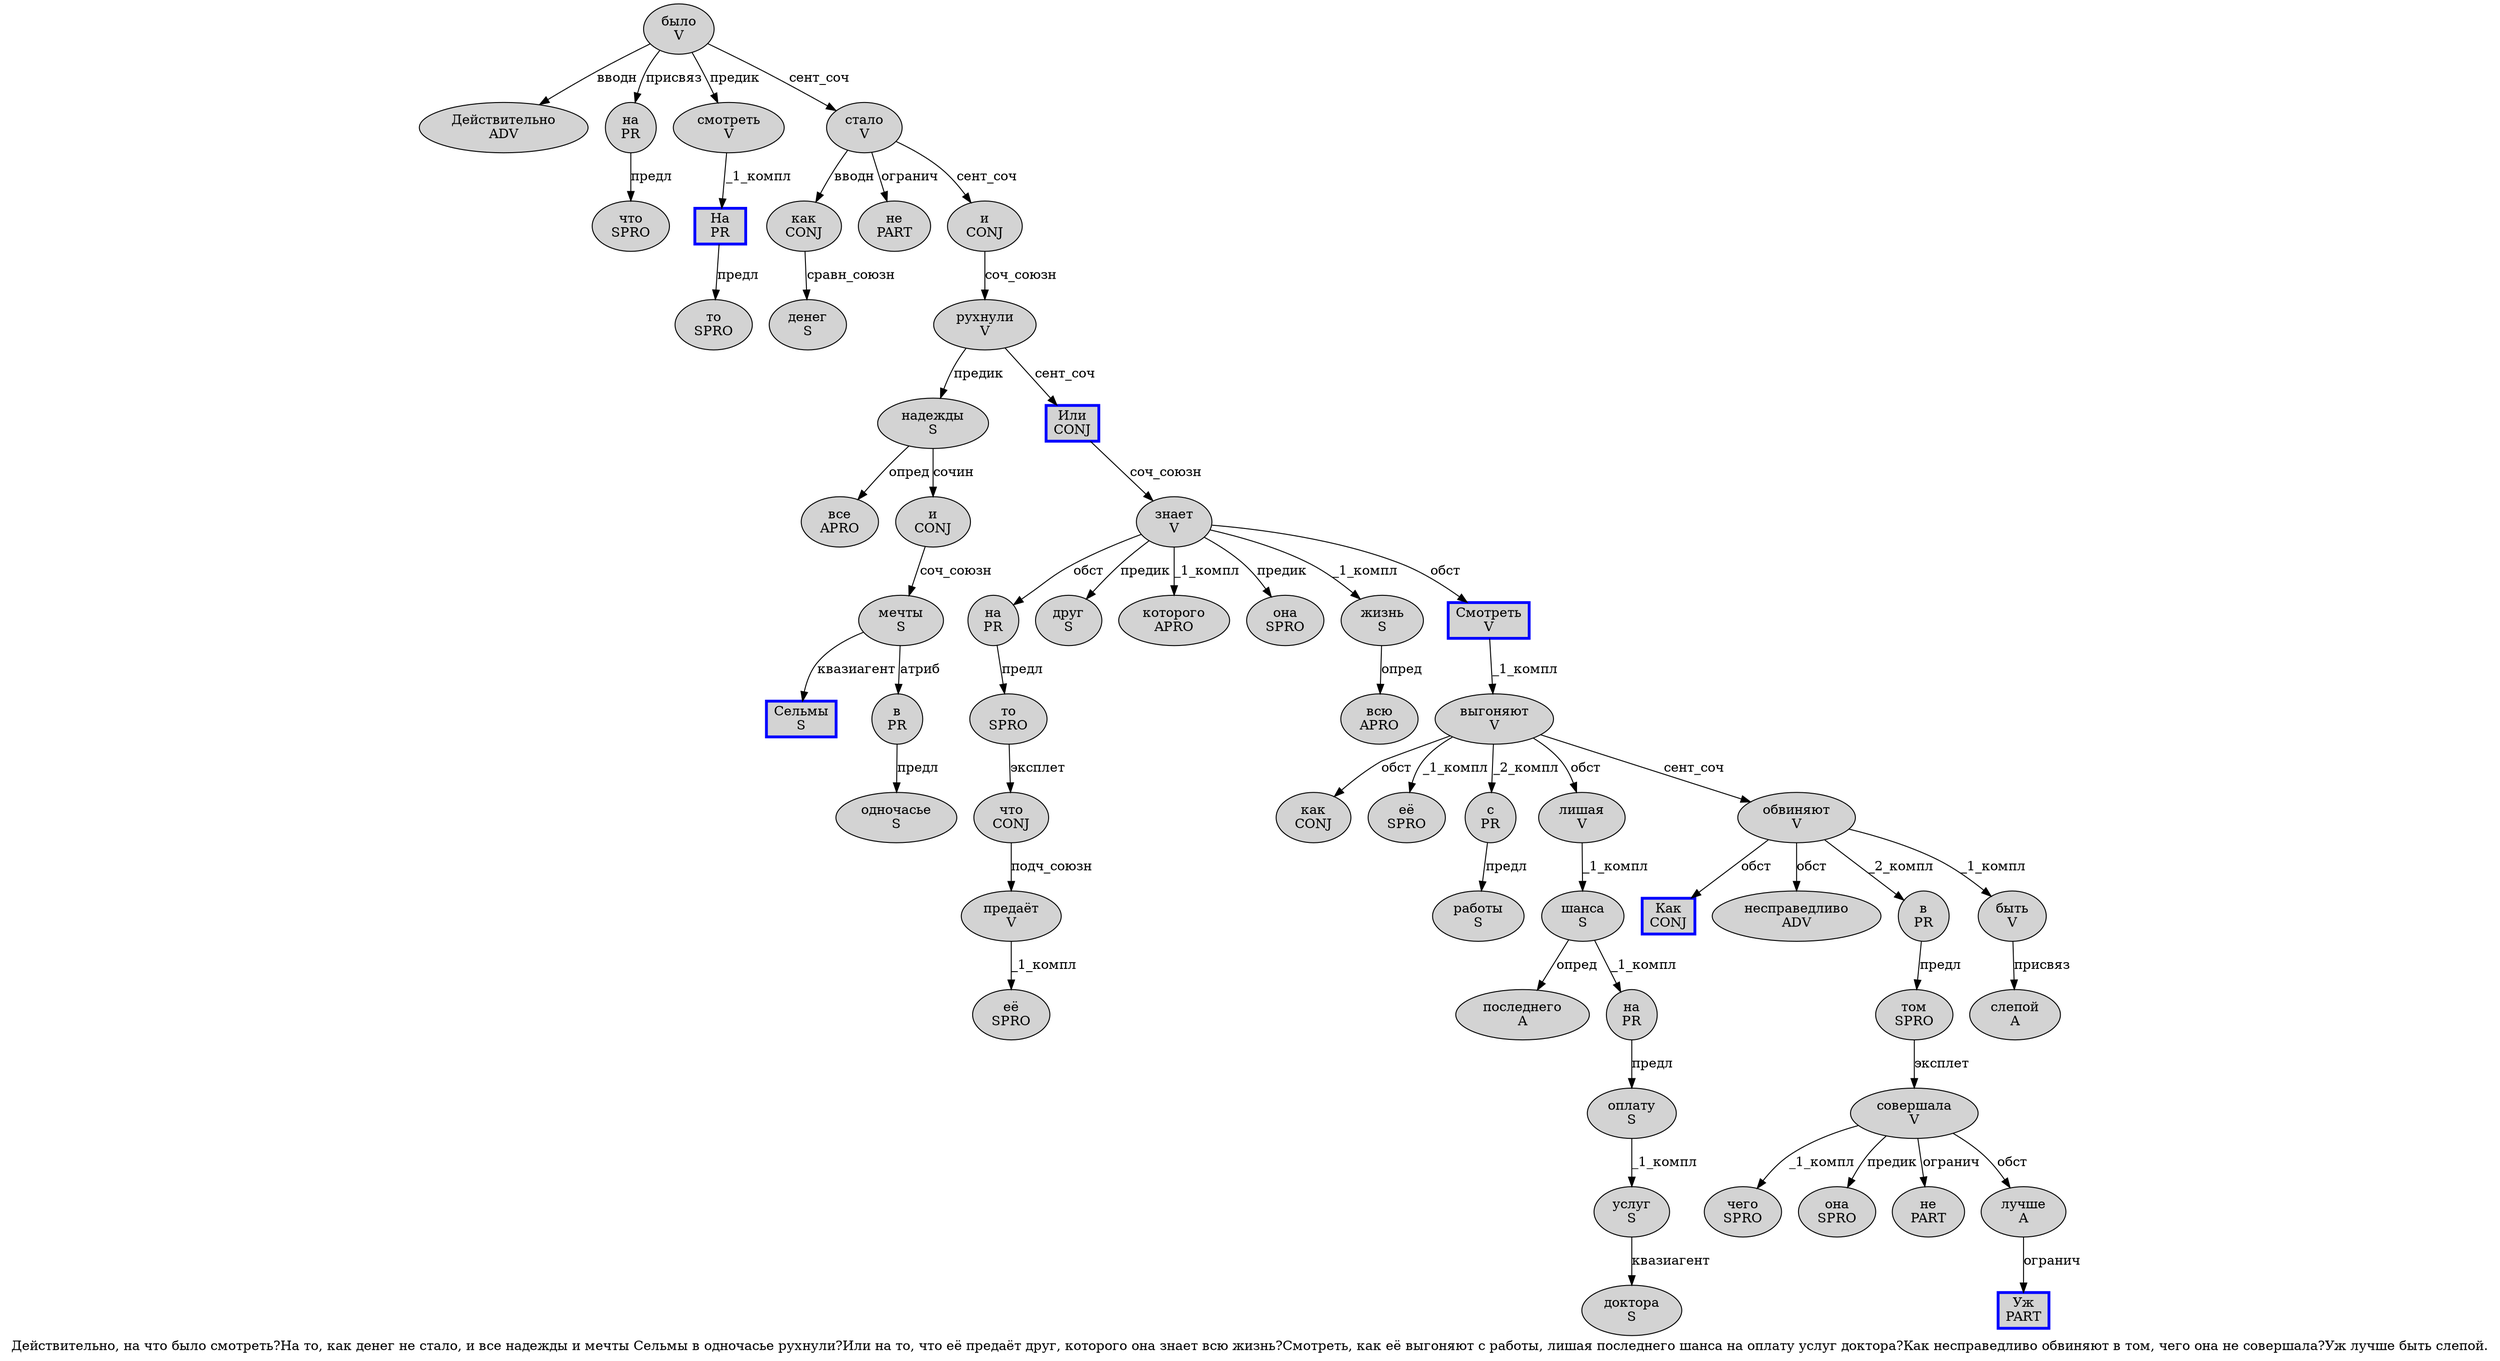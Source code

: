 digraph SENTENCE_387 {
	graph [label="Действительно, на что было смотреть?На то, как денег не стало, и все надежды и мечты Сельмы в одночасье рухнули?Или на то, что её предаёт друг, которого она знает всю жизнь?Смотреть, как её выгоняют с работы, лишая последнего шанса на оплату услуг доктора?Как несправедливо обвиняют в том, чего она не совершала?Уж лучше быть слепой."]
	node [style=filled]
		0 [label="Действительно
ADV" color="" fillcolor=lightgray penwidth=1 shape=ellipse]
		2 [label="на
PR" color="" fillcolor=lightgray penwidth=1 shape=ellipse]
		3 [label="что
SPRO" color="" fillcolor=lightgray penwidth=1 shape=ellipse]
		4 [label="было
V" color="" fillcolor=lightgray penwidth=1 shape=ellipse]
		5 [label="смотреть
V" color="" fillcolor=lightgray penwidth=1 shape=ellipse]
		7 [label="На
PR" color=blue fillcolor=lightgray penwidth=3 shape=box]
		8 [label="то
SPRO" color="" fillcolor=lightgray penwidth=1 shape=ellipse]
		10 [label="как
CONJ" color="" fillcolor=lightgray penwidth=1 shape=ellipse]
		11 [label="денег
S" color="" fillcolor=lightgray penwidth=1 shape=ellipse]
		12 [label="не
PART" color="" fillcolor=lightgray penwidth=1 shape=ellipse]
		13 [label="стало
V" color="" fillcolor=lightgray penwidth=1 shape=ellipse]
		15 [label="и
CONJ" color="" fillcolor=lightgray penwidth=1 shape=ellipse]
		16 [label="все
APRO" color="" fillcolor=lightgray penwidth=1 shape=ellipse]
		17 [label="надежды
S" color="" fillcolor=lightgray penwidth=1 shape=ellipse]
		18 [label="и
CONJ" color="" fillcolor=lightgray penwidth=1 shape=ellipse]
		19 [label="мечты
S" color="" fillcolor=lightgray penwidth=1 shape=ellipse]
		20 [label="Сельмы
S" color=blue fillcolor=lightgray penwidth=3 shape=box]
		21 [label="в
PR" color="" fillcolor=lightgray penwidth=1 shape=ellipse]
		22 [label="одночасье
S" color="" fillcolor=lightgray penwidth=1 shape=ellipse]
		23 [label="рухнули
V" color="" fillcolor=lightgray penwidth=1 shape=ellipse]
		25 [label="Или
CONJ" color=blue fillcolor=lightgray penwidth=3 shape=box]
		26 [label="на
PR" color="" fillcolor=lightgray penwidth=1 shape=ellipse]
		27 [label="то
SPRO" color="" fillcolor=lightgray penwidth=1 shape=ellipse]
		29 [label="что
CONJ" color="" fillcolor=lightgray penwidth=1 shape=ellipse]
		30 [label="её
SPRO" color="" fillcolor=lightgray penwidth=1 shape=ellipse]
		31 [label="предаёт
V" color="" fillcolor=lightgray penwidth=1 shape=ellipse]
		32 [label="друг
S" color="" fillcolor=lightgray penwidth=1 shape=ellipse]
		34 [label="которого
APRO" color="" fillcolor=lightgray penwidth=1 shape=ellipse]
		35 [label="она
SPRO" color="" fillcolor=lightgray penwidth=1 shape=ellipse]
		36 [label="знает
V" color="" fillcolor=lightgray penwidth=1 shape=ellipse]
		37 [label="всю
APRO" color="" fillcolor=lightgray penwidth=1 shape=ellipse]
		38 [label="жизнь
S" color="" fillcolor=lightgray penwidth=1 shape=ellipse]
		40 [label="Смотреть
V" color=blue fillcolor=lightgray penwidth=3 shape=box]
		42 [label="как
CONJ" color="" fillcolor=lightgray penwidth=1 shape=ellipse]
		43 [label="её
SPRO" color="" fillcolor=lightgray penwidth=1 shape=ellipse]
		44 [label="выгоняют
V" color="" fillcolor=lightgray penwidth=1 shape=ellipse]
		45 [label="с
PR" color="" fillcolor=lightgray penwidth=1 shape=ellipse]
		46 [label="работы
S" color="" fillcolor=lightgray penwidth=1 shape=ellipse]
		48 [label="лишая
V" color="" fillcolor=lightgray penwidth=1 shape=ellipse]
		49 [label="последнего
A" color="" fillcolor=lightgray penwidth=1 shape=ellipse]
		50 [label="шанса
S" color="" fillcolor=lightgray penwidth=1 shape=ellipse]
		51 [label="на
PR" color="" fillcolor=lightgray penwidth=1 shape=ellipse]
		52 [label="оплату
S" color="" fillcolor=lightgray penwidth=1 shape=ellipse]
		53 [label="услуг
S" color="" fillcolor=lightgray penwidth=1 shape=ellipse]
		54 [label="доктора
S" color="" fillcolor=lightgray penwidth=1 shape=ellipse]
		56 [label="Как
CONJ" color=blue fillcolor=lightgray penwidth=3 shape=box]
		57 [label="несправедливо
ADV" color="" fillcolor=lightgray penwidth=1 shape=ellipse]
		58 [label="обвиняют
V" color="" fillcolor=lightgray penwidth=1 shape=ellipse]
		59 [label="в
PR" color="" fillcolor=lightgray penwidth=1 shape=ellipse]
		60 [label="том
SPRO" color="" fillcolor=lightgray penwidth=1 shape=ellipse]
		62 [label="чего
SPRO" color="" fillcolor=lightgray penwidth=1 shape=ellipse]
		63 [label="она
SPRO" color="" fillcolor=lightgray penwidth=1 shape=ellipse]
		64 [label="не
PART" color="" fillcolor=lightgray penwidth=1 shape=ellipse]
		65 [label="совершала
V" color="" fillcolor=lightgray penwidth=1 shape=ellipse]
		67 [label="Уж
PART" color=blue fillcolor=lightgray penwidth=3 shape=box]
		68 [label="лучше
A" color="" fillcolor=lightgray penwidth=1 shape=ellipse]
		69 [label="быть
V" color="" fillcolor=lightgray penwidth=1 shape=ellipse]
		70 [label="слепой
A" color="" fillcolor=lightgray penwidth=1 shape=ellipse]
			51 -> 52 [label="предл"]
			40 -> 44 [label="_1_компл"]
			36 -> 26 [label="обст"]
			36 -> 32 [label="предик"]
			36 -> 34 [label="_1_компл"]
			36 -> 35 [label="предик"]
			36 -> 38 [label="_1_компл"]
			36 -> 40 [label="обст"]
			48 -> 50 [label="_1_компл"]
			69 -> 70 [label="присвяз"]
			45 -> 46 [label="предл"]
			38 -> 37 [label="опред"]
			26 -> 27 [label="предл"]
			31 -> 30 [label="_1_компл"]
			50 -> 49 [label="опред"]
			50 -> 51 [label="_1_компл"]
			53 -> 54 [label="квазиагент"]
			65 -> 62 [label="_1_компл"]
			65 -> 63 [label="предик"]
			65 -> 64 [label="огранич"]
			65 -> 68 [label="обст"]
			13 -> 10 [label="вводн"]
			13 -> 12 [label="огранич"]
			13 -> 15 [label="сент_соч"]
			23 -> 17 [label="предик"]
			23 -> 25 [label="сент_соч"]
			27 -> 29 [label="эксплет"]
			19 -> 20 [label="квазиагент"]
			19 -> 21 [label="атриб"]
			5 -> 7 [label="_1_компл"]
			68 -> 67 [label="огранич"]
			2 -> 3 [label="предл"]
			17 -> 16 [label="опред"]
			17 -> 18 [label="сочин"]
			10 -> 11 [label="сравн_союзн"]
			29 -> 31 [label="подч_союзн"]
			44 -> 42 [label="обст"]
			44 -> 43 [label="_1_компл"]
			44 -> 45 [label="_2_компл"]
			44 -> 48 [label="обст"]
			44 -> 58 [label="сент_соч"]
			4 -> 0 [label="вводн"]
			4 -> 2 [label="присвяз"]
			4 -> 5 [label="предик"]
			4 -> 13 [label="сент_соч"]
			15 -> 23 [label="соч_союзн"]
			59 -> 60 [label="предл"]
			52 -> 53 [label="_1_компл"]
			21 -> 22 [label="предл"]
			7 -> 8 [label="предл"]
			60 -> 65 [label="эксплет"]
			18 -> 19 [label="соч_союзн"]
			58 -> 56 [label="обст"]
			58 -> 57 [label="обст"]
			58 -> 59 [label="_2_компл"]
			58 -> 69 [label="_1_компл"]
			25 -> 36 [label="соч_союзн"]
}